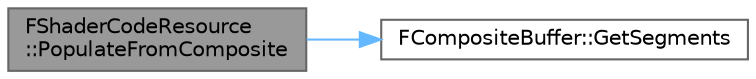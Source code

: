 digraph "FShaderCodeResource::PopulateFromComposite"
{
 // INTERACTIVE_SVG=YES
 // LATEX_PDF_SIZE
  bgcolor="transparent";
  edge [fontname=Helvetica,fontsize=10,labelfontname=Helvetica,labelfontsize=10];
  node [fontname=Helvetica,fontsize=10,shape=box,height=0.2,width=0.4];
  rankdir="LR";
  Node1 [id="Node000001",label="FShaderCodeResource\l::PopulateFromComposite",height=0.2,width=0.4,color="gray40", fillcolor="grey60", style="filled", fontcolor="black",tooltip=" "];
  Node1 -> Node2 [id="edge1_Node000001_Node000002",color="steelblue1",style="solid",tooltip=" "];
  Node2 [id="Node000002",label="FCompositeBuffer::GetSegments",height=0.2,width=0.4,color="grey40", fillcolor="white", style="filled",URL="$d3/d5b/classFCompositeBuffer.html#a469afc3f4cf2c19f44adf33d52db84e2",tooltip="Returns the segments that the buffer is composed from."];
}
